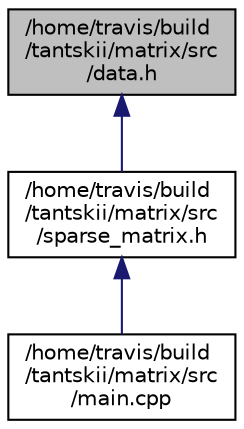 digraph "/home/travis/build/tantskii/matrix/src/data.h"
{
  edge [fontname="Helvetica",fontsize="10",labelfontname="Helvetica",labelfontsize="10"];
  node [fontname="Helvetica",fontsize="10",shape=record];
  Node1 [label="/home/travis/build\l/tantskii/matrix/src\l/data.h",height=0.2,width=0.4,color="black", fillcolor="grey75", style="filled", fontcolor="black"];
  Node1 -> Node2 [dir="back",color="midnightblue",fontsize="10",style="solid",fontname="Helvetica"];
  Node2 [label="/home/travis/build\l/tantskii/matrix/src\l/sparse_matrix.h",height=0.2,width=0.4,color="black", fillcolor="white", style="filled",URL="$sparse__matrix_8h.html",tooltip="Заголовочный класс, содержащий определение и реализацию класса бесконечной разреженной матрицы ..."];
  Node2 -> Node3 [dir="back",color="midnightblue",fontsize="10",style="solid",fontname="Helvetica"];
  Node3 [label="/home/travis/build\l/tantskii/matrix/src\l/main.cpp",height=0.2,width=0.4,color="black", fillcolor="white", style="filled",URL="$main_8cpp.html"];
}
